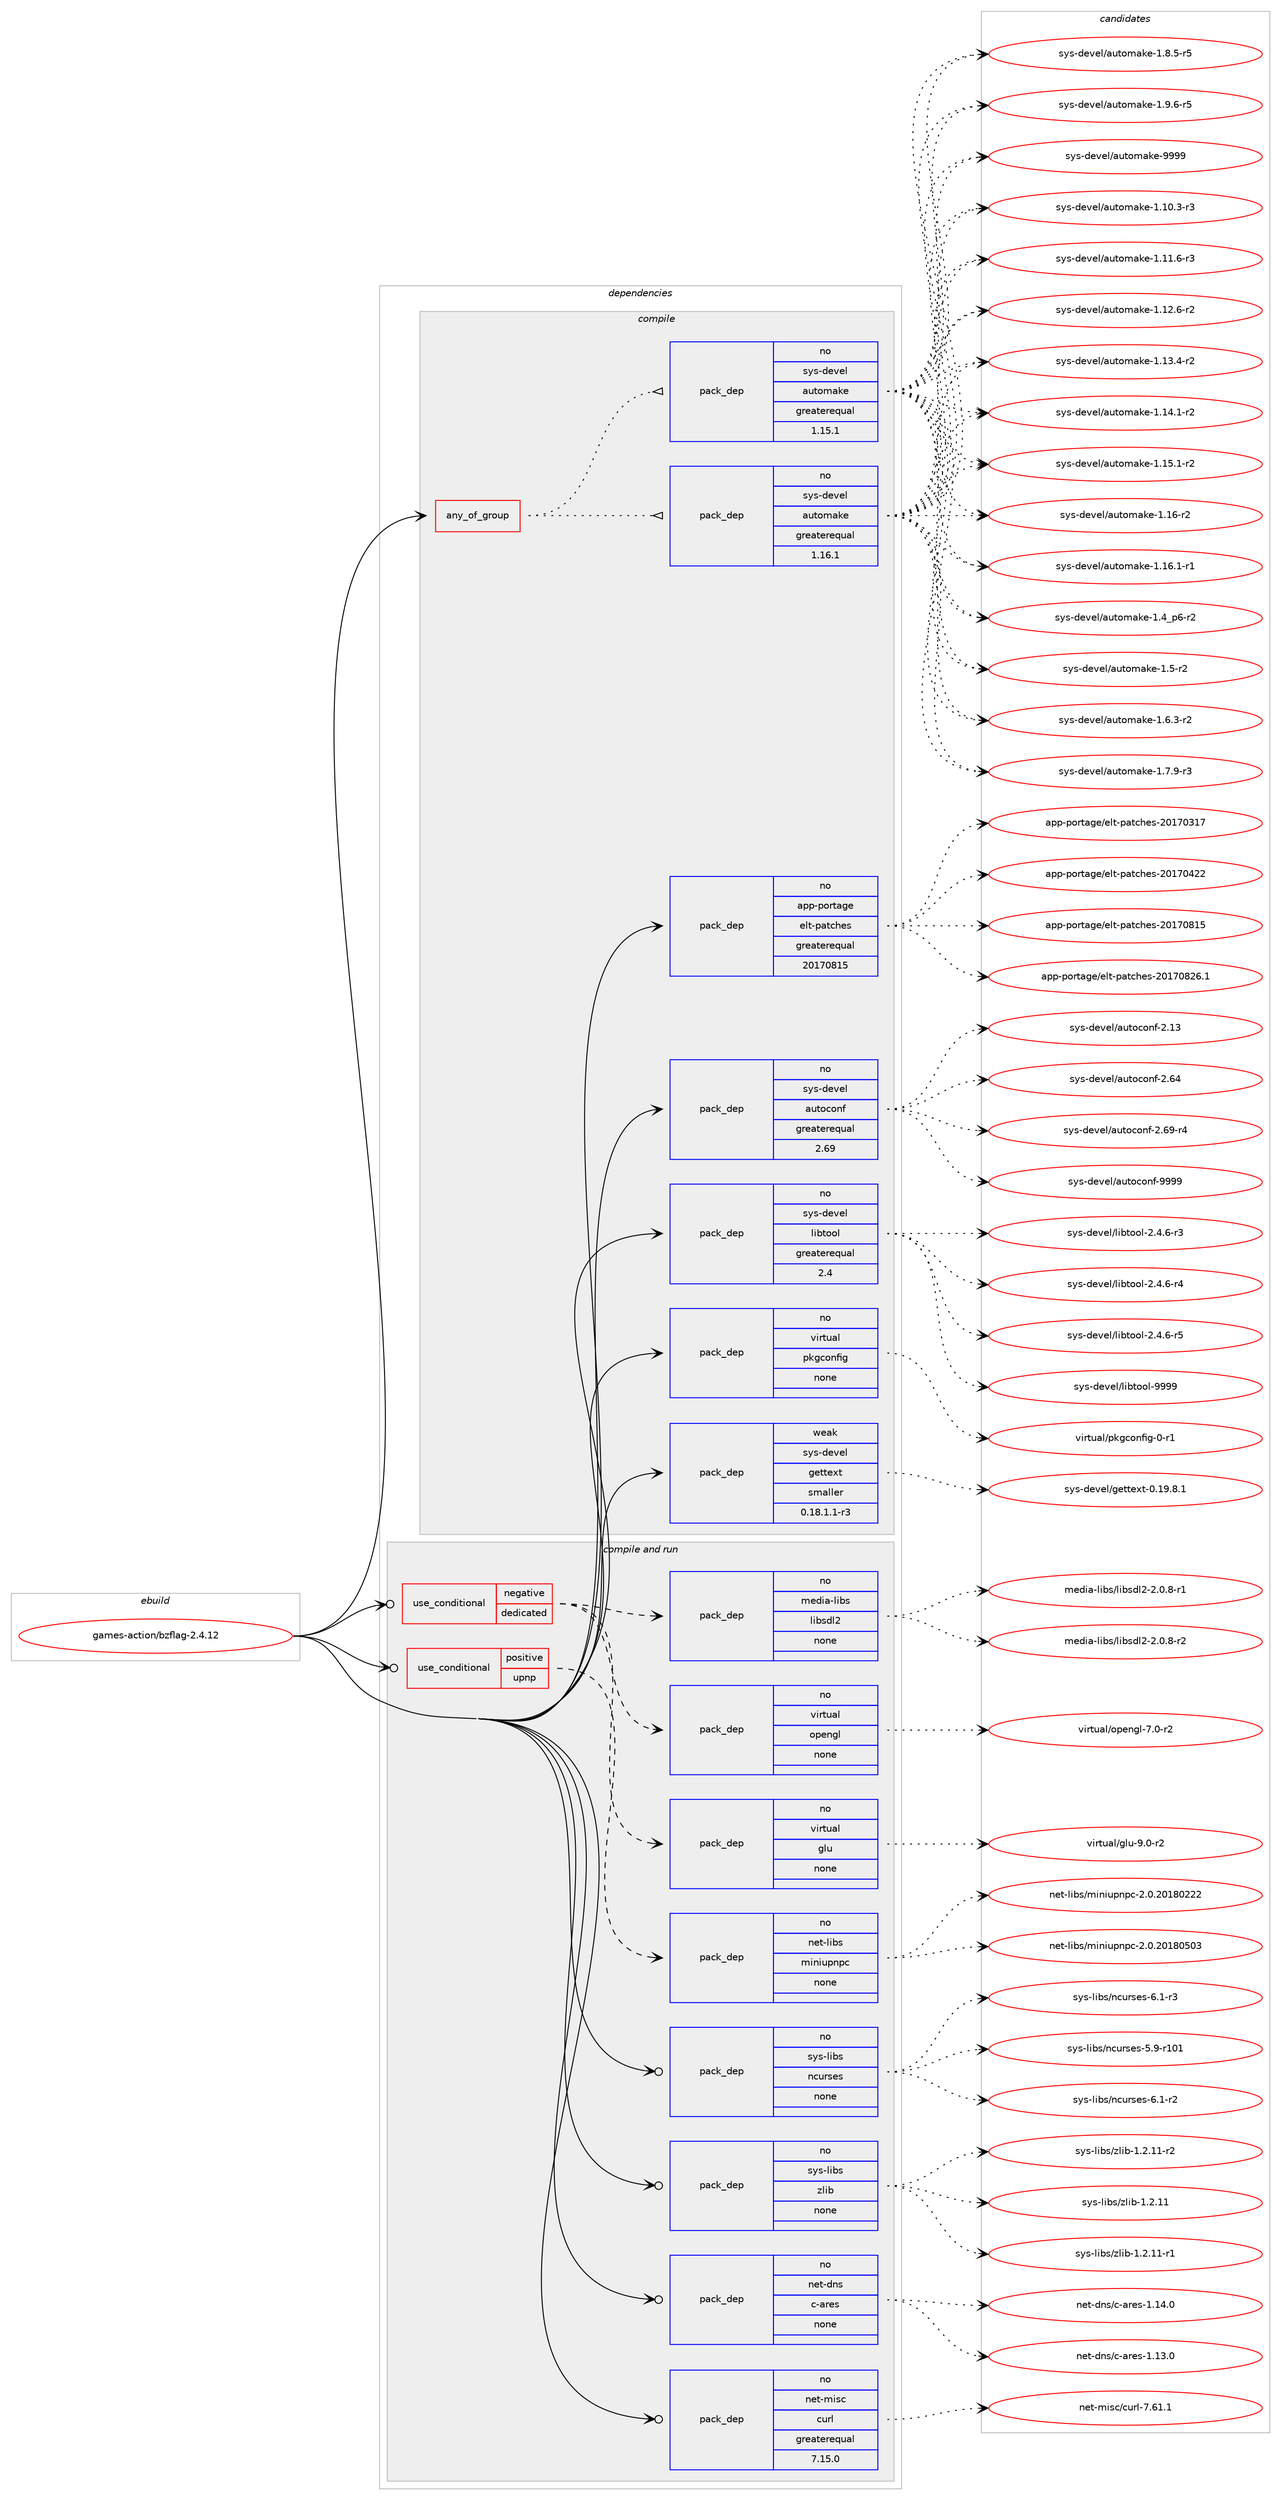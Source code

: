 digraph prolog {

# *************
# Graph options
# *************

newrank=true;
concentrate=true;
compound=true;
graph [rankdir=LR,fontname=Helvetica,fontsize=10,ranksep=1.5];#, ranksep=2.5, nodesep=0.2];
edge  [arrowhead=vee];
node  [fontname=Helvetica,fontsize=10];

# **********
# The ebuild
# **********

subgraph cluster_leftcol {
color=gray;
rank=same;
label=<<i>ebuild</i>>;
id [label="games-action/bzflag-2.4.12", color=red, width=4, href="../games-action/bzflag-2.4.12.svg"];
}

# ****************
# The dependencies
# ****************

subgraph cluster_midcol {
color=gray;
label=<<i>dependencies</i>>;
subgraph cluster_compile {
fillcolor="#eeeeee";
style=filled;
label=<<i>compile</i>>;
subgraph any119 {
dependency6199 [label=<<TABLE BORDER="0" CELLBORDER="1" CELLSPACING="0" CELLPADDING="4"><TR><TD CELLPADDING="10">any_of_group</TD></TR></TABLE>>, shape=none, color=red];subgraph pack4738 {
dependency6200 [label=<<TABLE BORDER="0" CELLBORDER="1" CELLSPACING="0" CELLPADDING="4" WIDTH="220"><TR><TD ROWSPAN="6" CELLPADDING="30">pack_dep</TD></TR><TR><TD WIDTH="110">no</TD></TR><TR><TD>sys-devel</TD></TR><TR><TD>automake</TD></TR><TR><TD>greaterequal</TD></TR><TR><TD>1.16.1</TD></TR></TABLE>>, shape=none, color=blue];
}
dependency6199:e -> dependency6200:w [weight=20,style="dotted",arrowhead="oinv"];
subgraph pack4739 {
dependency6201 [label=<<TABLE BORDER="0" CELLBORDER="1" CELLSPACING="0" CELLPADDING="4" WIDTH="220"><TR><TD ROWSPAN="6" CELLPADDING="30">pack_dep</TD></TR><TR><TD WIDTH="110">no</TD></TR><TR><TD>sys-devel</TD></TR><TR><TD>automake</TD></TR><TR><TD>greaterequal</TD></TR><TR><TD>1.15.1</TD></TR></TABLE>>, shape=none, color=blue];
}
dependency6199:e -> dependency6201:w [weight=20,style="dotted",arrowhead="oinv"];
}
id:e -> dependency6199:w [weight=20,style="solid",arrowhead="vee"];
subgraph pack4740 {
dependency6202 [label=<<TABLE BORDER="0" CELLBORDER="1" CELLSPACING="0" CELLPADDING="4" WIDTH="220"><TR><TD ROWSPAN="6" CELLPADDING="30">pack_dep</TD></TR><TR><TD WIDTH="110">no</TD></TR><TR><TD>app-portage</TD></TR><TR><TD>elt-patches</TD></TR><TR><TD>greaterequal</TD></TR><TR><TD>20170815</TD></TR></TABLE>>, shape=none, color=blue];
}
id:e -> dependency6202:w [weight=20,style="solid",arrowhead="vee"];
subgraph pack4741 {
dependency6203 [label=<<TABLE BORDER="0" CELLBORDER="1" CELLSPACING="0" CELLPADDING="4" WIDTH="220"><TR><TD ROWSPAN="6" CELLPADDING="30">pack_dep</TD></TR><TR><TD WIDTH="110">no</TD></TR><TR><TD>sys-devel</TD></TR><TR><TD>autoconf</TD></TR><TR><TD>greaterequal</TD></TR><TR><TD>2.69</TD></TR></TABLE>>, shape=none, color=blue];
}
id:e -> dependency6203:w [weight=20,style="solid",arrowhead="vee"];
subgraph pack4742 {
dependency6204 [label=<<TABLE BORDER="0" CELLBORDER="1" CELLSPACING="0" CELLPADDING="4" WIDTH="220"><TR><TD ROWSPAN="6" CELLPADDING="30">pack_dep</TD></TR><TR><TD WIDTH="110">no</TD></TR><TR><TD>sys-devel</TD></TR><TR><TD>libtool</TD></TR><TR><TD>greaterequal</TD></TR><TR><TD>2.4</TD></TR></TABLE>>, shape=none, color=blue];
}
id:e -> dependency6204:w [weight=20,style="solid",arrowhead="vee"];
subgraph pack4743 {
dependency6205 [label=<<TABLE BORDER="0" CELLBORDER="1" CELLSPACING="0" CELLPADDING="4" WIDTH="220"><TR><TD ROWSPAN="6" CELLPADDING="30">pack_dep</TD></TR><TR><TD WIDTH="110">no</TD></TR><TR><TD>virtual</TD></TR><TR><TD>pkgconfig</TD></TR><TR><TD>none</TD></TR><TR><TD></TD></TR></TABLE>>, shape=none, color=blue];
}
id:e -> dependency6205:w [weight=20,style="solid",arrowhead="vee"];
subgraph pack4744 {
dependency6206 [label=<<TABLE BORDER="0" CELLBORDER="1" CELLSPACING="0" CELLPADDING="4" WIDTH="220"><TR><TD ROWSPAN="6" CELLPADDING="30">pack_dep</TD></TR><TR><TD WIDTH="110">weak</TD></TR><TR><TD>sys-devel</TD></TR><TR><TD>gettext</TD></TR><TR><TD>smaller</TD></TR><TR><TD>0.18.1.1-r3</TD></TR></TABLE>>, shape=none, color=blue];
}
id:e -> dependency6206:w [weight=20,style="solid",arrowhead="vee"];
}
subgraph cluster_compileandrun {
fillcolor="#eeeeee";
style=filled;
label=<<i>compile and run</i>>;
subgraph cond1334 {
dependency6207 [label=<<TABLE BORDER="0" CELLBORDER="1" CELLSPACING="0" CELLPADDING="4"><TR><TD ROWSPAN="3" CELLPADDING="10">use_conditional</TD></TR><TR><TD>negative</TD></TR><TR><TD>dedicated</TD></TR></TABLE>>, shape=none, color=red];
subgraph pack4745 {
dependency6208 [label=<<TABLE BORDER="0" CELLBORDER="1" CELLSPACING="0" CELLPADDING="4" WIDTH="220"><TR><TD ROWSPAN="6" CELLPADDING="30">pack_dep</TD></TR><TR><TD WIDTH="110">no</TD></TR><TR><TD>media-libs</TD></TR><TR><TD>libsdl2</TD></TR><TR><TD>none</TD></TR><TR><TD></TD></TR></TABLE>>, shape=none, color=blue];
}
dependency6207:e -> dependency6208:w [weight=20,style="dashed",arrowhead="vee"];
subgraph pack4746 {
dependency6209 [label=<<TABLE BORDER="0" CELLBORDER="1" CELLSPACING="0" CELLPADDING="4" WIDTH="220"><TR><TD ROWSPAN="6" CELLPADDING="30">pack_dep</TD></TR><TR><TD WIDTH="110">no</TD></TR><TR><TD>virtual</TD></TR><TR><TD>glu</TD></TR><TR><TD>none</TD></TR><TR><TD></TD></TR></TABLE>>, shape=none, color=blue];
}
dependency6207:e -> dependency6209:w [weight=20,style="dashed",arrowhead="vee"];
subgraph pack4747 {
dependency6210 [label=<<TABLE BORDER="0" CELLBORDER="1" CELLSPACING="0" CELLPADDING="4" WIDTH="220"><TR><TD ROWSPAN="6" CELLPADDING="30">pack_dep</TD></TR><TR><TD WIDTH="110">no</TD></TR><TR><TD>virtual</TD></TR><TR><TD>opengl</TD></TR><TR><TD>none</TD></TR><TR><TD></TD></TR></TABLE>>, shape=none, color=blue];
}
dependency6207:e -> dependency6210:w [weight=20,style="dashed",arrowhead="vee"];
}
id:e -> dependency6207:w [weight=20,style="solid",arrowhead="odotvee"];
subgraph cond1335 {
dependency6211 [label=<<TABLE BORDER="0" CELLBORDER="1" CELLSPACING="0" CELLPADDING="4"><TR><TD ROWSPAN="3" CELLPADDING="10">use_conditional</TD></TR><TR><TD>positive</TD></TR><TR><TD>upnp</TD></TR></TABLE>>, shape=none, color=red];
subgraph pack4748 {
dependency6212 [label=<<TABLE BORDER="0" CELLBORDER="1" CELLSPACING="0" CELLPADDING="4" WIDTH="220"><TR><TD ROWSPAN="6" CELLPADDING="30">pack_dep</TD></TR><TR><TD WIDTH="110">no</TD></TR><TR><TD>net-libs</TD></TR><TR><TD>miniupnpc</TD></TR><TR><TD>none</TD></TR><TR><TD></TD></TR></TABLE>>, shape=none, color=blue];
}
dependency6211:e -> dependency6212:w [weight=20,style="dashed",arrowhead="vee"];
}
id:e -> dependency6211:w [weight=20,style="solid",arrowhead="odotvee"];
subgraph pack4749 {
dependency6213 [label=<<TABLE BORDER="0" CELLBORDER="1" CELLSPACING="0" CELLPADDING="4" WIDTH="220"><TR><TD ROWSPAN="6" CELLPADDING="30">pack_dep</TD></TR><TR><TD WIDTH="110">no</TD></TR><TR><TD>net-dns</TD></TR><TR><TD>c-ares</TD></TR><TR><TD>none</TD></TR><TR><TD></TD></TR></TABLE>>, shape=none, color=blue];
}
id:e -> dependency6213:w [weight=20,style="solid",arrowhead="odotvee"];
subgraph pack4750 {
dependency6214 [label=<<TABLE BORDER="0" CELLBORDER="1" CELLSPACING="0" CELLPADDING="4" WIDTH="220"><TR><TD ROWSPAN="6" CELLPADDING="30">pack_dep</TD></TR><TR><TD WIDTH="110">no</TD></TR><TR><TD>net-misc</TD></TR><TR><TD>curl</TD></TR><TR><TD>greaterequal</TD></TR><TR><TD>7.15.0</TD></TR></TABLE>>, shape=none, color=blue];
}
id:e -> dependency6214:w [weight=20,style="solid",arrowhead="odotvee"];
subgraph pack4751 {
dependency6215 [label=<<TABLE BORDER="0" CELLBORDER="1" CELLSPACING="0" CELLPADDING="4" WIDTH="220"><TR><TD ROWSPAN="6" CELLPADDING="30">pack_dep</TD></TR><TR><TD WIDTH="110">no</TD></TR><TR><TD>sys-libs</TD></TR><TR><TD>ncurses</TD></TR><TR><TD>none</TD></TR><TR><TD></TD></TR></TABLE>>, shape=none, color=blue];
}
id:e -> dependency6215:w [weight=20,style="solid",arrowhead="odotvee"];
subgraph pack4752 {
dependency6216 [label=<<TABLE BORDER="0" CELLBORDER="1" CELLSPACING="0" CELLPADDING="4" WIDTH="220"><TR><TD ROWSPAN="6" CELLPADDING="30">pack_dep</TD></TR><TR><TD WIDTH="110">no</TD></TR><TR><TD>sys-libs</TD></TR><TR><TD>zlib</TD></TR><TR><TD>none</TD></TR><TR><TD></TD></TR></TABLE>>, shape=none, color=blue];
}
id:e -> dependency6216:w [weight=20,style="solid",arrowhead="odotvee"];
}
subgraph cluster_run {
fillcolor="#eeeeee";
style=filled;
label=<<i>run</i>>;
}
}

# **************
# The candidates
# **************

subgraph cluster_choices {
rank=same;
color=gray;
label=<<i>candidates</i>>;

subgraph choice4738 {
color=black;
nodesep=1;
choice11512111545100101118101108479711711611110997107101454946494846514511451 [label="sys-devel/automake-1.10.3-r3", color=red, width=4,href="../sys-devel/automake-1.10.3-r3.svg"];
choice11512111545100101118101108479711711611110997107101454946494946544511451 [label="sys-devel/automake-1.11.6-r3", color=red, width=4,href="../sys-devel/automake-1.11.6-r3.svg"];
choice11512111545100101118101108479711711611110997107101454946495046544511450 [label="sys-devel/automake-1.12.6-r2", color=red, width=4,href="../sys-devel/automake-1.12.6-r2.svg"];
choice11512111545100101118101108479711711611110997107101454946495146524511450 [label="sys-devel/automake-1.13.4-r2", color=red, width=4,href="../sys-devel/automake-1.13.4-r2.svg"];
choice11512111545100101118101108479711711611110997107101454946495246494511450 [label="sys-devel/automake-1.14.1-r2", color=red, width=4,href="../sys-devel/automake-1.14.1-r2.svg"];
choice11512111545100101118101108479711711611110997107101454946495346494511450 [label="sys-devel/automake-1.15.1-r2", color=red, width=4,href="../sys-devel/automake-1.15.1-r2.svg"];
choice1151211154510010111810110847971171161111099710710145494649544511450 [label="sys-devel/automake-1.16-r2", color=red, width=4,href="../sys-devel/automake-1.16-r2.svg"];
choice11512111545100101118101108479711711611110997107101454946495446494511449 [label="sys-devel/automake-1.16.1-r1", color=red, width=4,href="../sys-devel/automake-1.16.1-r1.svg"];
choice115121115451001011181011084797117116111109971071014549465295112544511450 [label="sys-devel/automake-1.4_p6-r2", color=red, width=4,href="../sys-devel/automake-1.4_p6-r2.svg"];
choice11512111545100101118101108479711711611110997107101454946534511450 [label="sys-devel/automake-1.5-r2", color=red, width=4,href="../sys-devel/automake-1.5-r2.svg"];
choice115121115451001011181011084797117116111109971071014549465446514511450 [label="sys-devel/automake-1.6.3-r2", color=red, width=4,href="../sys-devel/automake-1.6.3-r2.svg"];
choice115121115451001011181011084797117116111109971071014549465546574511451 [label="sys-devel/automake-1.7.9-r3", color=red, width=4,href="../sys-devel/automake-1.7.9-r3.svg"];
choice115121115451001011181011084797117116111109971071014549465646534511453 [label="sys-devel/automake-1.8.5-r5", color=red, width=4,href="../sys-devel/automake-1.8.5-r5.svg"];
choice115121115451001011181011084797117116111109971071014549465746544511453 [label="sys-devel/automake-1.9.6-r5", color=red, width=4,href="../sys-devel/automake-1.9.6-r5.svg"];
choice115121115451001011181011084797117116111109971071014557575757 [label="sys-devel/automake-9999", color=red, width=4,href="../sys-devel/automake-9999.svg"];
dependency6200:e -> choice11512111545100101118101108479711711611110997107101454946494846514511451:w [style=dotted,weight="100"];
dependency6200:e -> choice11512111545100101118101108479711711611110997107101454946494946544511451:w [style=dotted,weight="100"];
dependency6200:e -> choice11512111545100101118101108479711711611110997107101454946495046544511450:w [style=dotted,weight="100"];
dependency6200:e -> choice11512111545100101118101108479711711611110997107101454946495146524511450:w [style=dotted,weight="100"];
dependency6200:e -> choice11512111545100101118101108479711711611110997107101454946495246494511450:w [style=dotted,weight="100"];
dependency6200:e -> choice11512111545100101118101108479711711611110997107101454946495346494511450:w [style=dotted,weight="100"];
dependency6200:e -> choice1151211154510010111810110847971171161111099710710145494649544511450:w [style=dotted,weight="100"];
dependency6200:e -> choice11512111545100101118101108479711711611110997107101454946495446494511449:w [style=dotted,weight="100"];
dependency6200:e -> choice115121115451001011181011084797117116111109971071014549465295112544511450:w [style=dotted,weight="100"];
dependency6200:e -> choice11512111545100101118101108479711711611110997107101454946534511450:w [style=dotted,weight="100"];
dependency6200:e -> choice115121115451001011181011084797117116111109971071014549465446514511450:w [style=dotted,weight="100"];
dependency6200:e -> choice115121115451001011181011084797117116111109971071014549465546574511451:w [style=dotted,weight="100"];
dependency6200:e -> choice115121115451001011181011084797117116111109971071014549465646534511453:w [style=dotted,weight="100"];
dependency6200:e -> choice115121115451001011181011084797117116111109971071014549465746544511453:w [style=dotted,weight="100"];
dependency6200:e -> choice115121115451001011181011084797117116111109971071014557575757:w [style=dotted,weight="100"];
}
subgraph choice4739 {
color=black;
nodesep=1;
choice11512111545100101118101108479711711611110997107101454946494846514511451 [label="sys-devel/automake-1.10.3-r3", color=red, width=4,href="../sys-devel/automake-1.10.3-r3.svg"];
choice11512111545100101118101108479711711611110997107101454946494946544511451 [label="sys-devel/automake-1.11.6-r3", color=red, width=4,href="../sys-devel/automake-1.11.6-r3.svg"];
choice11512111545100101118101108479711711611110997107101454946495046544511450 [label="sys-devel/automake-1.12.6-r2", color=red, width=4,href="../sys-devel/automake-1.12.6-r2.svg"];
choice11512111545100101118101108479711711611110997107101454946495146524511450 [label="sys-devel/automake-1.13.4-r2", color=red, width=4,href="../sys-devel/automake-1.13.4-r2.svg"];
choice11512111545100101118101108479711711611110997107101454946495246494511450 [label="sys-devel/automake-1.14.1-r2", color=red, width=4,href="../sys-devel/automake-1.14.1-r2.svg"];
choice11512111545100101118101108479711711611110997107101454946495346494511450 [label="sys-devel/automake-1.15.1-r2", color=red, width=4,href="../sys-devel/automake-1.15.1-r2.svg"];
choice1151211154510010111810110847971171161111099710710145494649544511450 [label="sys-devel/automake-1.16-r2", color=red, width=4,href="../sys-devel/automake-1.16-r2.svg"];
choice11512111545100101118101108479711711611110997107101454946495446494511449 [label="sys-devel/automake-1.16.1-r1", color=red, width=4,href="../sys-devel/automake-1.16.1-r1.svg"];
choice115121115451001011181011084797117116111109971071014549465295112544511450 [label="sys-devel/automake-1.4_p6-r2", color=red, width=4,href="../sys-devel/automake-1.4_p6-r2.svg"];
choice11512111545100101118101108479711711611110997107101454946534511450 [label="sys-devel/automake-1.5-r2", color=red, width=4,href="../sys-devel/automake-1.5-r2.svg"];
choice115121115451001011181011084797117116111109971071014549465446514511450 [label="sys-devel/automake-1.6.3-r2", color=red, width=4,href="../sys-devel/automake-1.6.3-r2.svg"];
choice115121115451001011181011084797117116111109971071014549465546574511451 [label="sys-devel/automake-1.7.9-r3", color=red, width=4,href="../sys-devel/automake-1.7.9-r3.svg"];
choice115121115451001011181011084797117116111109971071014549465646534511453 [label="sys-devel/automake-1.8.5-r5", color=red, width=4,href="../sys-devel/automake-1.8.5-r5.svg"];
choice115121115451001011181011084797117116111109971071014549465746544511453 [label="sys-devel/automake-1.9.6-r5", color=red, width=4,href="../sys-devel/automake-1.9.6-r5.svg"];
choice115121115451001011181011084797117116111109971071014557575757 [label="sys-devel/automake-9999", color=red, width=4,href="../sys-devel/automake-9999.svg"];
dependency6201:e -> choice11512111545100101118101108479711711611110997107101454946494846514511451:w [style=dotted,weight="100"];
dependency6201:e -> choice11512111545100101118101108479711711611110997107101454946494946544511451:w [style=dotted,weight="100"];
dependency6201:e -> choice11512111545100101118101108479711711611110997107101454946495046544511450:w [style=dotted,weight="100"];
dependency6201:e -> choice11512111545100101118101108479711711611110997107101454946495146524511450:w [style=dotted,weight="100"];
dependency6201:e -> choice11512111545100101118101108479711711611110997107101454946495246494511450:w [style=dotted,weight="100"];
dependency6201:e -> choice11512111545100101118101108479711711611110997107101454946495346494511450:w [style=dotted,weight="100"];
dependency6201:e -> choice1151211154510010111810110847971171161111099710710145494649544511450:w [style=dotted,weight="100"];
dependency6201:e -> choice11512111545100101118101108479711711611110997107101454946495446494511449:w [style=dotted,weight="100"];
dependency6201:e -> choice115121115451001011181011084797117116111109971071014549465295112544511450:w [style=dotted,weight="100"];
dependency6201:e -> choice11512111545100101118101108479711711611110997107101454946534511450:w [style=dotted,weight="100"];
dependency6201:e -> choice115121115451001011181011084797117116111109971071014549465446514511450:w [style=dotted,weight="100"];
dependency6201:e -> choice115121115451001011181011084797117116111109971071014549465546574511451:w [style=dotted,weight="100"];
dependency6201:e -> choice115121115451001011181011084797117116111109971071014549465646534511453:w [style=dotted,weight="100"];
dependency6201:e -> choice115121115451001011181011084797117116111109971071014549465746544511453:w [style=dotted,weight="100"];
dependency6201:e -> choice115121115451001011181011084797117116111109971071014557575757:w [style=dotted,weight="100"];
}
subgraph choice4740 {
color=black;
nodesep=1;
choice97112112451121111141169710310147101108116451129711699104101115455048495548514955 [label="app-portage/elt-patches-20170317", color=red, width=4,href="../app-portage/elt-patches-20170317.svg"];
choice97112112451121111141169710310147101108116451129711699104101115455048495548525050 [label="app-portage/elt-patches-20170422", color=red, width=4,href="../app-portage/elt-patches-20170422.svg"];
choice97112112451121111141169710310147101108116451129711699104101115455048495548564953 [label="app-portage/elt-patches-20170815", color=red, width=4,href="../app-portage/elt-patches-20170815.svg"];
choice971121124511211111411697103101471011081164511297116991041011154550484955485650544649 [label="app-portage/elt-patches-20170826.1", color=red, width=4,href="../app-portage/elt-patches-20170826.1.svg"];
dependency6202:e -> choice97112112451121111141169710310147101108116451129711699104101115455048495548514955:w [style=dotted,weight="100"];
dependency6202:e -> choice97112112451121111141169710310147101108116451129711699104101115455048495548525050:w [style=dotted,weight="100"];
dependency6202:e -> choice97112112451121111141169710310147101108116451129711699104101115455048495548564953:w [style=dotted,weight="100"];
dependency6202:e -> choice971121124511211111411697103101471011081164511297116991041011154550484955485650544649:w [style=dotted,weight="100"];
}
subgraph choice4741 {
color=black;
nodesep=1;
choice115121115451001011181011084797117116111991111101024550464951 [label="sys-devel/autoconf-2.13", color=red, width=4,href="../sys-devel/autoconf-2.13.svg"];
choice115121115451001011181011084797117116111991111101024550465452 [label="sys-devel/autoconf-2.64", color=red, width=4,href="../sys-devel/autoconf-2.64.svg"];
choice1151211154510010111810110847971171161119911111010245504654574511452 [label="sys-devel/autoconf-2.69-r4", color=red, width=4,href="../sys-devel/autoconf-2.69-r4.svg"];
choice115121115451001011181011084797117116111991111101024557575757 [label="sys-devel/autoconf-9999", color=red, width=4,href="../sys-devel/autoconf-9999.svg"];
dependency6203:e -> choice115121115451001011181011084797117116111991111101024550464951:w [style=dotted,weight="100"];
dependency6203:e -> choice115121115451001011181011084797117116111991111101024550465452:w [style=dotted,weight="100"];
dependency6203:e -> choice1151211154510010111810110847971171161119911111010245504654574511452:w [style=dotted,weight="100"];
dependency6203:e -> choice115121115451001011181011084797117116111991111101024557575757:w [style=dotted,weight="100"];
}
subgraph choice4742 {
color=black;
nodesep=1;
choice1151211154510010111810110847108105981161111111084550465246544511451 [label="sys-devel/libtool-2.4.6-r3", color=red, width=4,href="../sys-devel/libtool-2.4.6-r3.svg"];
choice1151211154510010111810110847108105981161111111084550465246544511452 [label="sys-devel/libtool-2.4.6-r4", color=red, width=4,href="../sys-devel/libtool-2.4.6-r4.svg"];
choice1151211154510010111810110847108105981161111111084550465246544511453 [label="sys-devel/libtool-2.4.6-r5", color=red, width=4,href="../sys-devel/libtool-2.4.6-r5.svg"];
choice1151211154510010111810110847108105981161111111084557575757 [label="sys-devel/libtool-9999", color=red, width=4,href="../sys-devel/libtool-9999.svg"];
dependency6204:e -> choice1151211154510010111810110847108105981161111111084550465246544511451:w [style=dotted,weight="100"];
dependency6204:e -> choice1151211154510010111810110847108105981161111111084550465246544511452:w [style=dotted,weight="100"];
dependency6204:e -> choice1151211154510010111810110847108105981161111111084550465246544511453:w [style=dotted,weight="100"];
dependency6204:e -> choice1151211154510010111810110847108105981161111111084557575757:w [style=dotted,weight="100"];
}
subgraph choice4743 {
color=black;
nodesep=1;
choice11810511411611797108471121071039911111010210510345484511449 [label="virtual/pkgconfig-0-r1", color=red, width=4,href="../virtual/pkgconfig-0-r1.svg"];
dependency6205:e -> choice11810511411611797108471121071039911111010210510345484511449:w [style=dotted,weight="100"];
}
subgraph choice4744 {
color=black;
nodesep=1;
choice1151211154510010111810110847103101116116101120116454846495746564649 [label="sys-devel/gettext-0.19.8.1", color=red, width=4,href="../sys-devel/gettext-0.19.8.1.svg"];
dependency6206:e -> choice1151211154510010111810110847103101116116101120116454846495746564649:w [style=dotted,weight="100"];
}
subgraph choice4745 {
color=black;
nodesep=1;
choice1091011001059745108105981154710810598115100108504550464846564511449 [label="media-libs/libsdl2-2.0.8-r1", color=red, width=4,href="../media-libs/libsdl2-2.0.8-r1.svg"];
choice1091011001059745108105981154710810598115100108504550464846564511450 [label="media-libs/libsdl2-2.0.8-r2", color=red, width=4,href="../media-libs/libsdl2-2.0.8-r2.svg"];
dependency6208:e -> choice1091011001059745108105981154710810598115100108504550464846564511449:w [style=dotted,weight="100"];
dependency6208:e -> choice1091011001059745108105981154710810598115100108504550464846564511450:w [style=dotted,weight="100"];
}
subgraph choice4746 {
color=black;
nodesep=1;
choice1181051141161179710847103108117455746484511450 [label="virtual/glu-9.0-r2", color=red, width=4,href="../virtual/glu-9.0-r2.svg"];
dependency6209:e -> choice1181051141161179710847103108117455746484511450:w [style=dotted,weight="100"];
}
subgraph choice4747 {
color=black;
nodesep=1;
choice1181051141161179710847111112101110103108455546484511450 [label="virtual/opengl-7.0-r2", color=red, width=4,href="../virtual/opengl-7.0-r2.svg"];
dependency6210:e -> choice1181051141161179710847111112101110103108455546484511450:w [style=dotted,weight="100"];
}
subgraph choice4748 {
color=black;
nodesep=1;
choice1101011164510810598115471091051101051171121101129945504648465048495648505050 [label="net-libs/miniupnpc-2.0.20180222", color=red, width=4,href="../net-libs/miniupnpc-2.0.20180222.svg"];
choice1101011164510810598115471091051101051171121101129945504648465048495648534851 [label="net-libs/miniupnpc-2.0.20180503", color=red, width=4,href="../net-libs/miniupnpc-2.0.20180503.svg"];
dependency6212:e -> choice1101011164510810598115471091051101051171121101129945504648465048495648505050:w [style=dotted,weight="100"];
dependency6212:e -> choice1101011164510810598115471091051101051171121101129945504648465048495648534851:w [style=dotted,weight="100"];
}
subgraph choice4749 {
color=black;
nodesep=1;
choice110101116451001101154799459711410111545494649514648 [label="net-dns/c-ares-1.13.0", color=red, width=4,href="../net-dns/c-ares-1.13.0.svg"];
choice110101116451001101154799459711410111545494649524648 [label="net-dns/c-ares-1.14.0", color=red, width=4,href="../net-dns/c-ares-1.14.0.svg"];
dependency6213:e -> choice110101116451001101154799459711410111545494649514648:w [style=dotted,weight="100"];
dependency6213:e -> choice110101116451001101154799459711410111545494649524648:w [style=dotted,weight="100"];
}
subgraph choice4750 {
color=black;
nodesep=1;
choice1101011164510910511599479911711410845554654494649 [label="net-misc/curl-7.61.1", color=red, width=4,href="../net-misc/curl-7.61.1.svg"];
dependency6214:e -> choice1101011164510910511599479911711410845554654494649:w [style=dotted,weight="100"];
}
subgraph choice4751 {
color=black;
nodesep=1;
choice115121115451081059811547110991171141151011154553465745114494849 [label="sys-libs/ncurses-5.9-r101", color=red, width=4,href="../sys-libs/ncurses-5.9-r101.svg"];
choice11512111545108105981154711099117114115101115455446494511450 [label="sys-libs/ncurses-6.1-r2", color=red, width=4,href="../sys-libs/ncurses-6.1-r2.svg"];
choice11512111545108105981154711099117114115101115455446494511451 [label="sys-libs/ncurses-6.1-r3", color=red, width=4,href="../sys-libs/ncurses-6.1-r3.svg"];
dependency6215:e -> choice115121115451081059811547110991171141151011154553465745114494849:w [style=dotted,weight="100"];
dependency6215:e -> choice11512111545108105981154711099117114115101115455446494511450:w [style=dotted,weight="100"];
dependency6215:e -> choice11512111545108105981154711099117114115101115455446494511451:w [style=dotted,weight="100"];
}
subgraph choice4752 {
color=black;
nodesep=1;
choice1151211154510810598115471221081059845494650464949 [label="sys-libs/zlib-1.2.11", color=red, width=4,href="../sys-libs/zlib-1.2.11.svg"];
choice11512111545108105981154712210810598454946504649494511449 [label="sys-libs/zlib-1.2.11-r1", color=red, width=4,href="../sys-libs/zlib-1.2.11-r1.svg"];
choice11512111545108105981154712210810598454946504649494511450 [label="sys-libs/zlib-1.2.11-r2", color=red, width=4,href="../sys-libs/zlib-1.2.11-r2.svg"];
dependency6216:e -> choice1151211154510810598115471221081059845494650464949:w [style=dotted,weight="100"];
dependency6216:e -> choice11512111545108105981154712210810598454946504649494511449:w [style=dotted,weight="100"];
dependency6216:e -> choice11512111545108105981154712210810598454946504649494511450:w [style=dotted,weight="100"];
}
}

}

